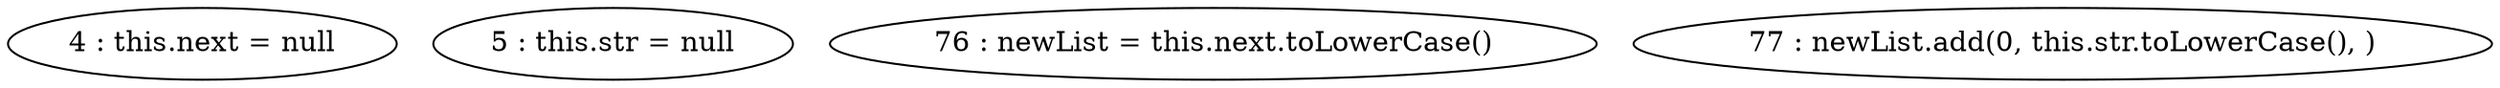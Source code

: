 digraph G {
"4 : this.next = null"
"5 : this.str = null"
"76 : newList = this.next.toLowerCase()"
"77 : newList.add(0, this.str.toLowerCase(), )"
}